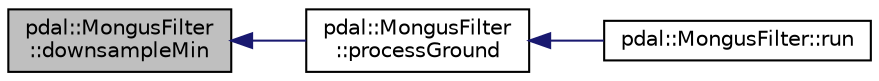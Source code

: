 digraph "pdal::MongusFilter::downsampleMin"
{
  edge [fontname="Helvetica",fontsize="10",labelfontname="Helvetica",labelfontsize="10"];
  node [fontname="Helvetica",fontsize="10",shape=record];
  rankdir="LR";
  Node1 [label="pdal::MongusFilter\l::downsampleMin",height=0.2,width=0.4,color="black", fillcolor="grey75", style="filled", fontcolor="black"];
  Node1 -> Node2 [dir="back",color="midnightblue",fontsize="10",style="solid",fontname="Helvetica"];
  Node2 [label="pdal::MongusFilter\l::processGround",height=0.2,width=0.4,color="black", fillcolor="white", style="filled",URL="$classpdal_1_1MongusFilter.html#a7092a8b312119657674a3fb21af1a94c"];
  Node2 -> Node3 [dir="back",color="midnightblue",fontsize="10",style="solid",fontname="Helvetica"];
  Node3 [label="pdal::MongusFilter::run",height=0.2,width=0.4,color="black", fillcolor="white", style="filled",URL="$classpdal_1_1MongusFilter.html#a3b5162cf4649432203699574b2527427"];
}
